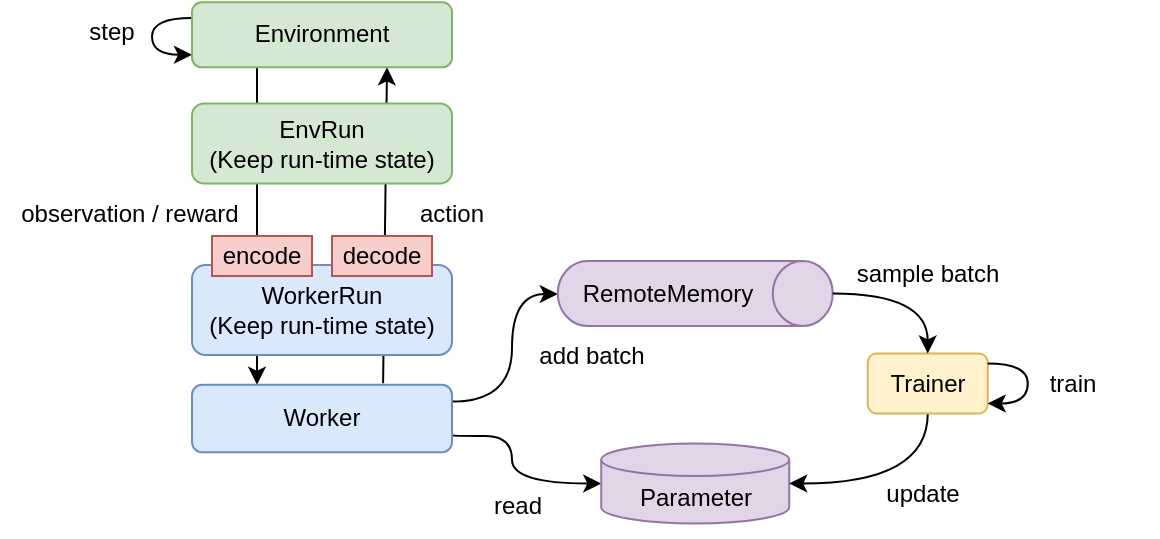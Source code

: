 <mxfile version="21.6.6" type="device" pages="3">
  <diagram id="8HCStm5KdboSv__WVgkv" name="sequence">
    <mxGraphModel dx="1364" dy="733" grid="1" gridSize="10" guides="1" tooltips="1" connect="1" arrows="1" fold="1" page="1" pageScale="1" pageWidth="827" pageHeight="1169" math="0" shadow="0">
      <root>
        <mxCell id="0" />
        <mxCell id="1" parent="0" />
        <mxCell id="Dz7MXjapaTTVEsUoQ1y9-11" style="rounded=0;orthogonalLoop=1;jettySize=auto;html=1;entryX=0.25;entryY=0;entryDx=0;entryDy=0;exitX=0.25;exitY=1;exitDx=0;exitDy=0;" parent="1" source="d1hqdmulXSLHXT-Yh-JI-24" target="Dz7MXjapaTTVEsUoQ1y9-10" edge="1">
          <mxGeometry relative="1" as="geometry">
            <mxPoint x="305" y="88.12" as="sourcePoint" />
            <mxPoint x="480" y="97.63" as="targetPoint" />
          </mxGeometry>
        </mxCell>
        <mxCell id="r9WT5VXXQhSiEH60edSq-6" style="rounded=0;orthogonalLoop=1;jettySize=auto;html=1;exitX=0.735;exitY=-0.021;exitDx=0;exitDy=0;exitPerimeter=0;entryX=0.75;entryY=1;entryDx=0;entryDy=0;" parent="1" source="Dz7MXjapaTTVEsUoQ1y9-10" target="d1hqdmulXSLHXT-Yh-JI-24" edge="1">
          <mxGeometry relative="1" as="geometry">
            <mxPoint x="431.13" y="81.89" as="sourcePoint" />
            <mxPoint x="365" y="71.89" as="targetPoint" />
          </mxGeometry>
        </mxCell>
        <mxCell id="Dz7MXjapaTTVEsUoQ1y9-25" style="edgeStyle=orthogonalEdgeStyle;curved=1;rounded=0;orthogonalLoop=1;jettySize=auto;html=1;exitX=0;exitY=0.5;exitDx=0;exitDy=0;exitPerimeter=0;endArrow=none;endFill=0;startArrow=classic;startFill=1;entryX=1;entryY=0.75;entryDx=0;entryDy=0;" parent="1" source="Dz7MXjapaTTVEsUoQ1y9-4" target="Dz7MXjapaTTVEsUoQ1y9-10" edge="1">
          <mxGeometry relative="1" as="geometry">
            <Array as="points">
              <mxPoint x="430" y="294" />
              <mxPoint x="430" y="270" />
              <mxPoint x="403" y="270" />
            </Array>
            <mxPoint x="427" y="260" as="targetPoint" />
          </mxGeometry>
        </mxCell>
        <mxCell id="Dz7MXjapaTTVEsUoQ1y9-4" value="Parameter" style="shape=cylinder3;whiteSpace=wrap;html=1;boundedLbl=1;backgroundOutline=1;size=8.143;fillColor=#e1d5e7;strokeColor=#9673a6;" parent="1" vertex="1">
          <mxGeometry x="474.62" y="273.75" width="94" height="40" as="geometry" />
        </mxCell>
        <mxCell id="Dz7MXjapaTTVEsUoQ1y9-23" style="edgeStyle=orthogonalEdgeStyle;curved=1;rounded=0;orthogonalLoop=1;jettySize=auto;html=1;exitX=0.5;exitY=1;exitDx=0;exitDy=0;entryX=1;entryY=0.5;entryDx=0;entryDy=0;entryPerimeter=0;" parent="1" source="Dz7MXjapaTTVEsUoQ1y9-6" target="Dz7MXjapaTTVEsUoQ1y9-4" edge="1">
          <mxGeometry relative="1" as="geometry" />
        </mxCell>
        <mxCell id="Dz7MXjapaTTVEsUoQ1y9-6" value="Trainer" style="rounded=1;whiteSpace=wrap;html=1;fillColor=#fff2cc;strokeColor=#d6b656;" parent="1" vertex="1">
          <mxGeometry x="607.87" y="228.75" width="60" height="30" as="geometry" />
        </mxCell>
        <mxCell id="Dz7MXjapaTTVEsUoQ1y9-7" style="edgeStyle=orthogonalEdgeStyle;rounded=0;orthogonalLoop=1;jettySize=auto;html=1;curved=1;exitX=0;exitY=0;exitDx=0;exitDy=0;" parent="1" edge="1">
          <mxGeometry relative="1" as="geometry">
            <Array as="points">
              <mxPoint x="250" y="61.39" />
              <mxPoint x="250" y="79.39" />
            </Array>
            <mxPoint x="270.001" y="61.021" as="sourcePoint" />
            <mxPoint x="270" y="79.39" as="targetPoint" />
          </mxGeometry>
        </mxCell>
        <mxCell id="Dz7MXjapaTTVEsUoQ1y9-8" value="step" style="text;html=1;strokeColor=none;fillColor=none;align=center;verticalAlign=middle;whiteSpace=wrap;rounded=0;" parent="1" vertex="1">
          <mxGeometry x="200" y="53.13" width="60" height="30" as="geometry" />
        </mxCell>
        <mxCell id="Dz7MXjapaTTVEsUoQ1y9-17" style="edgeStyle=orthogonalEdgeStyle;curved=1;rounded=0;orthogonalLoop=1;jettySize=auto;html=1;entryX=0.5;entryY=1;entryDx=0;entryDy=0;entryPerimeter=0;exitX=1;exitY=0.25;exitDx=0;exitDy=0;" parent="1" source="Dz7MXjapaTTVEsUoQ1y9-10" target="Dz7MXjapaTTVEsUoQ1y9-3" edge="1">
          <mxGeometry relative="1" as="geometry">
            <Array as="points">
              <mxPoint x="430" y="253" />
              <mxPoint x="430" y="199" />
              <mxPoint x="453" y="199" />
            </Array>
            <mxPoint x="450" y="194.695" as="sourcePoint" />
          </mxGeometry>
        </mxCell>
        <mxCell id="Dz7MXjapaTTVEsUoQ1y9-12" value="observation /&amp;nbsp;reward" style="text;html=1;strokeColor=none;fillColor=none;align=center;verticalAlign=middle;whiteSpace=wrap;rounded=0;" parent="1" vertex="1">
          <mxGeometry x="174" y="143.75" width="130" height="30" as="geometry" />
        </mxCell>
        <mxCell id="Dz7MXjapaTTVEsUoQ1y9-15" value="action" style="text;html=1;strokeColor=none;fillColor=none;align=center;verticalAlign=middle;whiteSpace=wrap;rounded=0;" parent="1" vertex="1">
          <mxGeometry x="370" y="143.75" width="60" height="30" as="geometry" />
        </mxCell>
        <mxCell id="Dz7MXjapaTTVEsUoQ1y9-16" value="" style="group" parent="1" vertex="1" connectable="0">
          <mxGeometry x="452.87" y="182.5" width="137.5" height="32.5" as="geometry" />
        </mxCell>
        <mxCell id="Dz7MXjapaTTVEsUoQ1y9-3" value="" style="shape=cylinder3;whiteSpace=wrap;html=1;boundedLbl=1;backgroundOutline=1;size=15;rotation=90;fillColor=#e1d5e7;strokeColor=#9673a6;" parent="Dz7MXjapaTTVEsUoQ1y9-16" vertex="1">
          <mxGeometry x="52.5" y="-52.5" width="32.5" height="137.5" as="geometry" />
        </mxCell>
        <mxCell id="Dz7MXjapaTTVEsUoQ1y9-5" value="RemoteMemory" style="text;html=1;strokeColor=none;fillColor=none;align=center;verticalAlign=middle;whiteSpace=wrap;rounded=0;" parent="Dz7MXjapaTTVEsUoQ1y9-16" vertex="1">
          <mxGeometry x="25" y="1.25" width="60" height="30" as="geometry" />
        </mxCell>
        <mxCell id="Dz7MXjapaTTVEsUoQ1y9-18" value="add batch" style="text;html=1;strokeColor=none;fillColor=none;align=center;verticalAlign=middle;whiteSpace=wrap;rounded=0;" parent="1" vertex="1">
          <mxGeometry x="440" y="215" width="60" height="30" as="geometry" />
        </mxCell>
        <mxCell id="Dz7MXjapaTTVEsUoQ1y9-19" style="edgeStyle=orthogonalEdgeStyle;curved=1;rounded=0;orthogonalLoop=1;jettySize=auto;html=1;exitX=0.5;exitY=0;exitDx=0;exitDy=0;exitPerimeter=0;entryX=0.5;entryY=0;entryDx=0;entryDy=0;" parent="1" source="Dz7MXjapaTTVEsUoQ1y9-3" target="Dz7MXjapaTTVEsUoQ1y9-6" edge="1">
          <mxGeometry relative="1" as="geometry" />
        </mxCell>
        <mxCell id="Dz7MXjapaTTVEsUoQ1y9-20" value="sample batch" style="text;html=1;strokeColor=none;fillColor=none;align=center;verticalAlign=middle;whiteSpace=wrap;rounded=0;" parent="1" vertex="1">
          <mxGeometry x="592.87" y="173.75" width="90" height="30" as="geometry" />
        </mxCell>
        <mxCell id="Dz7MXjapaTTVEsUoQ1y9-24" value="update" style="text;html=1;strokeColor=none;fillColor=none;align=center;verticalAlign=middle;whiteSpace=wrap;rounded=0;" parent="1" vertex="1">
          <mxGeometry x="592.87" y="283.75" width="85" height="30" as="geometry" />
        </mxCell>
        <mxCell id="Dz7MXjapaTTVEsUoQ1y9-26" value="read" style="text;html=1;strokeColor=none;fillColor=none;align=center;verticalAlign=middle;whiteSpace=wrap;rounded=0;" parent="1" vertex="1">
          <mxGeometry x="402.87" y="290" width="60" height="30" as="geometry" />
        </mxCell>
        <mxCell id="1H51r3odysx_p06SB7lt-1" style="edgeStyle=orthogonalEdgeStyle;curved=1;rounded=0;orthogonalLoop=1;jettySize=auto;html=1;" parent="1" source="Dz7MXjapaTTVEsUoQ1y9-6" target="Dz7MXjapaTTVEsUoQ1y9-6" edge="1">
          <mxGeometry relative="1" as="geometry">
            <mxPoint x="657.87" y="272.5" as="sourcePoint" />
            <mxPoint x="568.62" y="303.75" as="targetPoint" />
          </mxGeometry>
        </mxCell>
        <mxCell id="1H51r3odysx_p06SB7lt-2" value="train" style="text;html=1;strokeColor=none;fillColor=none;align=center;verticalAlign=middle;whiteSpace=wrap;rounded=0;" parent="1" vertex="1">
          <mxGeometry x="667.87" y="228.75" width="85" height="30" as="geometry" />
        </mxCell>
        <mxCell id="d1hqdmulXSLHXT-Yh-JI-24" value="Environment" style="rounded=1;whiteSpace=wrap;html=1;fillColor=#d5e8d4;strokeColor=#82b366;" parent="1" vertex="1">
          <mxGeometry x="270" y="53.13" width="130" height="32.51" as="geometry" />
        </mxCell>
        <mxCell id="r9WT5VXXQhSiEH60edSq-1" value="EnvRun&lt;br&gt;(Keep run-time state)" style="rounded=1;whiteSpace=wrap;html=1;fillColor=#d5e8d4;strokeColor=#82b366;" parent="1" vertex="1">
          <mxGeometry x="270" y="103.75" width="130" height="40" as="geometry" />
        </mxCell>
        <mxCell id="r9WT5VXXQhSiEH60edSq-2" value="WorkerRun&lt;br&gt;(Keep run-time state)" style="rounded=1;whiteSpace=wrap;html=1;fillColor=#dae8fc;strokeColor=#6c8ebf;" parent="1" vertex="1">
          <mxGeometry x="270" y="184.5" width="130" height="45" as="geometry" />
        </mxCell>
        <mxCell id="Dz7MXjapaTTVEsUoQ1y9-10" value="Worker" style="rounded=1;whiteSpace=wrap;html=1;fillColor=#dae8fc;strokeColor=#6c8ebf;" parent="1" vertex="1">
          <mxGeometry x="270" y="244.37" width="130" height="33.75" as="geometry" />
        </mxCell>
        <mxCell id="eSRxUEwJaX7oG8RVJNS5-2" value="decode" style="rounded=0;whiteSpace=wrap;html=1;fillColor=#f8cecc;strokeColor=#b85450;" parent="1" vertex="1">
          <mxGeometry x="340" y="170" width="50" height="20" as="geometry" />
        </mxCell>
        <mxCell id="eSRxUEwJaX7oG8RVJNS5-1" value="encode" style="rounded=0;whiteSpace=wrap;html=1;fillColor=#f8cecc;strokeColor=#b85450;" parent="1" vertex="1">
          <mxGeometry x="280" y="170" width="50" height="20" as="geometry" />
        </mxCell>
      </root>
    </mxGraphModel>
  </diagram>
  <diagram id="YnyO58ju2ZsBTfj123Jh" name="distributed">
    <mxGraphModel dx="1364" dy="733" grid="1" gridSize="10" guides="1" tooltips="1" connect="1" arrows="1" fold="1" page="1" pageScale="1" pageWidth="827" pageHeight="1169" math="0" shadow="0">
      <root>
        <mxCell id="Gu4-0b2xn2e90pc047bY-0" />
        <mxCell id="Gu4-0b2xn2e90pc047bY-1" parent="Gu4-0b2xn2e90pc047bY-0" />
        <mxCell id="szc0OzaTAx6EitnLWger-1" value="" style="rounded=0;whiteSpace=wrap;html=1;" parent="Gu4-0b2xn2e90pc047bY-1" vertex="1">
          <mxGeometry x="510" y="163.75" width="155" height="137.5" as="geometry" />
        </mxCell>
        <mxCell id="wtMo23867lj7A6iBCIME-0" value="" style="rounded=0;whiteSpace=wrap;html=1;" parent="Gu4-0b2xn2e90pc047bY-1" vertex="1">
          <mxGeometry x="60" y="110" width="290" height="110" as="geometry" />
        </mxCell>
        <mxCell id="RoZq5j0I4huKhHa5UfBf-0" style="edgeStyle=none;rounded=0;orthogonalLoop=1;jettySize=auto;html=1;exitX=1;exitY=0.5;exitDx=0;exitDy=0;startArrow=classic;startFill=1;" parent="Gu4-0b2xn2e90pc047bY-1" source="hCgiPdKvAsC8QuEQ23qE-1" target="hCgiPdKvAsC8QuEQ23qE-10" edge="1">
          <mxGeometry relative="1" as="geometry" />
        </mxCell>
        <mxCell id="hCgiPdKvAsC8QuEQ23qE-1" value="Environment" style="ellipse;whiteSpace=wrap;html=1;fillColor=#d5e8d4;strokeColor=#82b366;" parent="Gu4-0b2xn2e90pc047bY-1" vertex="1">
          <mxGeometry x="70" y="137.5" width="90" height="40" as="geometry" />
        </mxCell>
        <mxCell id="hCgiPdKvAsC8QuEQ23qE-4" style="rounded=0;orthogonalLoop=1;jettySize=auto;html=1;exitX=0.5;exitY=1;exitDx=0;exitDy=0;entryX=0.5;entryY=0;entryDx=0;entryDy=0;entryPerimeter=0;" parent="Gu4-0b2xn2e90pc047bY-1" source="hCgiPdKvAsC8QuEQ23qE-5" target="3Zu5WteFrr1FcEvkHmud-0" edge="1">
          <mxGeometry relative="1" as="geometry" />
        </mxCell>
        <mxCell id="9uBo-6KRhyvI6lXKB4fs-0" style="edgeStyle=orthogonalEdgeStyle;rounded=0;orthogonalLoop=1;jettySize=auto;html=1;curved=1;" parent="Gu4-0b2xn2e90pc047bY-1" source="hCgiPdKvAsC8QuEQ23qE-5" target="hCgiPdKvAsC8QuEQ23qE-14" edge="1">
          <mxGeometry relative="1" as="geometry" />
        </mxCell>
        <mxCell id="hCgiPdKvAsC8QuEQ23qE-5" value="Trainer" style="rounded=1;whiteSpace=wrap;html=1;fillColor=#fff2cc;strokeColor=#d6b656;" parent="Gu4-0b2xn2e90pc047bY-1" vertex="1">
          <mxGeometry x="572.25" y="194.38" width="70" height="38.75" as="geometry" />
        </mxCell>
        <mxCell id="hCgiPdKvAsC8QuEQ23qE-9" style="edgeStyle=orthogonalEdgeStyle;curved=1;rounded=0;orthogonalLoop=1;jettySize=auto;html=1;exitX=1;exitY=0.5;exitDx=0;exitDy=0;entryX=0.5;entryY=1;entryDx=0;entryDy=0;entryPerimeter=0;" parent="Gu4-0b2xn2e90pc047bY-1" source="hCgiPdKvAsC8QuEQ23qE-10" target="hCgiPdKvAsC8QuEQ23qE-14" edge="1">
          <mxGeometry relative="1" as="geometry" />
        </mxCell>
        <mxCell id="hCgiPdKvAsC8QuEQ23qE-10" value="Worker" style="rounded=1;whiteSpace=wrap;html=1;fillColor=#dae8fc;strokeColor=#6c8ebf;" parent="Gu4-0b2xn2e90pc047bY-1" vertex="1">
          <mxGeometry x="191" y="142.5" width="60" height="30" as="geometry" />
        </mxCell>
        <mxCell id="hCgiPdKvAsC8QuEQ23qE-13" value="" style="group" parent="Gu4-0b2xn2e90pc047bY-1" vertex="1" connectable="0">
          <mxGeometry x="420" y="110" width="105" height="135.14" as="geometry" />
        </mxCell>
        <mxCell id="hCgiPdKvAsC8QuEQ23qE-14" value="" style="shape=cylinder3;whiteSpace=wrap;html=1;boundedLbl=1;backgroundOutline=1;size=15;rotation=90;fillColor=#e1d5e7;strokeColor=#9673a6;" parent="hCgiPdKvAsC8QuEQ23qE-13" vertex="1">
          <mxGeometry x="33.96" y="-48.85" width="34.91" height="145.09" as="geometry" />
        </mxCell>
        <mxCell id="hCgiPdKvAsC8QuEQ23qE-15" value="[Server]&lt;br&gt;RemoteMemory" style="text;html=1;strokeColor=none;fillColor=none;align=center;verticalAlign=middle;whiteSpace=wrap;rounded=0;" parent="hCgiPdKvAsC8QuEQ23qE-13" vertex="1">
          <mxGeometry x="23.051" y="-2.838" width="45.818" height="53.077" as="geometry" />
        </mxCell>
        <mxCell id="9uBo-6KRhyvI6lXKB4fs-1" value="update batch" style="text;html=1;strokeColor=none;fillColor=none;align=center;verticalAlign=middle;whiteSpace=wrap;rounded=0;" parent="hCgiPdKvAsC8QuEQ23qE-13" vertex="1">
          <mxGeometry x="-21.13" y="70" width="90" height="30" as="geometry" />
        </mxCell>
        <mxCell id="hCgiPdKvAsC8QuEQ23qE-17" style="edgeStyle=orthogonalEdgeStyle;curved=1;rounded=0;orthogonalLoop=1;jettySize=auto;html=1;exitX=0.5;exitY=0;exitDx=0;exitDy=0;exitPerimeter=0;entryX=0.5;entryY=0;entryDx=0;entryDy=0;" parent="Gu4-0b2xn2e90pc047bY-1" source="hCgiPdKvAsC8QuEQ23qE-14" target="hCgiPdKvAsC8QuEQ23qE-5" edge="1">
          <mxGeometry relative="1" as="geometry" />
        </mxCell>
        <mxCell id="hCgiPdKvAsC8QuEQ23qE-18" value="sample batch" style="text;html=1;strokeColor=none;fillColor=none;align=center;verticalAlign=middle;whiteSpace=wrap;rounded=0;" parent="Gu4-0b2xn2e90pc047bY-1" vertex="1">
          <mxGeometry x="560.25" y="112.5" width="90" height="30" as="geometry" />
        </mxCell>
        <mxCell id="hCgiPdKvAsC8QuEQ23qE-19" value="update" style="text;html=1;strokeColor=none;fillColor=none;align=center;verticalAlign=middle;whiteSpace=wrap;rounded=0;" parent="Gu4-0b2xn2e90pc047bY-1" vertex="1">
          <mxGeometry x="535" y="226.88" width="85" height="30" as="geometry" />
        </mxCell>
        <mxCell id="tBLzW1-dSC8KAft304s7-12" style="rounded=0;orthogonalLoop=1;jettySize=auto;html=1;exitX=0;exitY=0.5;exitDx=0;exitDy=0;exitPerimeter=0;startArrow=none;startFill=0;entryX=1;entryY=0.5;entryDx=0;entryDy=0;" parent="Gu4-0b2xn2e90pc047bY-1" source="3Zu5WteFrr1FcEvkHmud-0" target="3Zu5WteFrr1FcEvkHmud-2" edge="1">
          <mxGeometry relative="1" as="geometry">
            <mxPoint x="505" y="278.13" as="targetPoint" />
          </mxGeometry>
        </mxCell>
        <mxCell id="3Zu5WteFrr1FcEvkHmud-0" value="Parameter" style="shape=cylinder3;whiteSpace=wrap;html=1;boundedLbl=1;backgroundOutline=1;size=8.143;fillColor=#e1d5e7;strokeColor=#9673a6;" parent="Gu4-0b2xn2e90pc047bY-1" vertex="1">
          <mxGeometry x="560.25" y="258.13" width="94" height="40" as="geometry" />
        </mxCell>
        <mxCell id="3Zu5WteFrr1FcEvkHmud-2" value="[Server]&lt;br&gt;RemoteBoard" style="rounded=1;whiteSpace=wrap;html=1;fillColor=#e1d5e7;strokeColor=#9673a6;" parent="Gu4-0b2xn2e90pc047bY-1" vertex="1">
          <mxGeometry x="390" y="259.69" width="110" height="36.87" as="geometry" />
        </mxCell>
        <mxCell id="3Zu5WteFrr1FcEvkHmud-5" value="write" style="text;html=1;strokeColor=none;fillColor=none;align=center;verticalAlign=middle;whiteSpace=wrap;rounded=0;" parent="Gu4-0b2xn2e90pc047bY-1" vertex="1">
          <mxGeometry x="487.25" y="250" width="85" height="30" as="geometry" />
        </mxCell>
        <mxCell id="AqlXkb-w7h_acBey4eJv-0" value="write" style="text;html=1;strokeColor=none;fillColor=none;align=center;verticalAlign=middle;whiteSpace=wrap;rounded=0;" parent="Gu4-0b2xn2e90pc047bY-1" vertex="1">
          <mxGeometry x="340" y="233.13" width="85" height="30" as="geometry" />
        </mxCell>
        <mxCell id="wtMo23867lj7A6iBCIME-1" value="TrainerProcess&lt;br&gt;" style="text;html=1;strokeColor=none;fillColor=none;align=center;verticalAlign=middle;whiteSpace=wrap;rounded=0;" parent="Gu4-0b2xn2e90pc047bY-1" vertex="1">
          <mxGeometry x="527" y="164.38" width="60" height="30" as="geometry" />
        </mxCell>
        <mxCell id="s0bxHy9ZseCvG_myIAhX-0" style="edgeStyle=orthogonalEdgeStyle;rounded=0;orthogonalLoop=1;jettySize=auto;html=1;exitX=0;exitY=0.5;exitDx=0;exitDy=0;exitPerimeter=0;entryX=0.5;entryY=1;entryDx=0;entryDy=0;startArrow=classic;startFill=1;endArrow=none;endFill=0;" parent="Gu4-0b2xn2e90pc047bY-1" source="hCgiPdKvAsC8QuEQ23qE-3" target="hCgiPdKvAsC8QuEQ23qE-10" edge="1">
          <mxGeometry relative="1" as="geometry" />
        </mxCell>
        <mxCell id="hCgiPdKvAsC8QuEQ23qE-3" value="Parameter" style="shape=cylinder3;whiteSpace=wrap;html=1;boundedLbl=1;backgroundOutline=1;size=8.143;fillColor=#e1d5e7;strokeColor=#9673a6;" parent="Gu4-0b2xn2e90pc047bY-1" vertex="1">
          <mxGeometry x="251" y="173.75" width="84" height="40" as="geometry" />
        </mxCell>
        <mxCell id="tBLzW1-dSC8KAft304s7-1" value="" style="rounded=0;whiteSpace=wrap;html=1;" parent="Gu4-0b2xn2e90pc047bY-1" vertex="1">
          <mxGeometry x="60" y="232.5" width="290" height="105" as="geometry" />
        </mxCell>
        <mxCell id="tBLzW1-dSC8KAft304s7-2" style="edgeStyle=none;rounded=0;orthogonalLoop=1;jettySize=auto;html=1;exitX=1;exitY=0.5;exitDx=0;exitDy=0;startArrow=classic;startFill=1;" parent="Gu4-0b2xn2e90pc047bY-1" source="tBLzW1-dSC8KAft304s7-3" target="tBLzW1-dSC8KAft304s7-4" edge="1">
          <mxGeometry relative="1" as="geometry" />
        </mxCell>
        <mxCell id="tBLzW1-dSC8KAft304s7-3" value="Environment" style="ellipse;whiteSpace=wrap;html=1;fillColor=#d5e8d4;strokeColor=#82b366;" parent="Gu4-0b2xn2e90pc047bY-1" vertex="1">
          <mxGeometry x="70" y="255" width="90" height="40" as="geometry" />
        </mxCell>
        <mxCell id="tBLzW1-dSC8KAft304s7-4" value="Worker" style="rounded=1;whiteSpace=wrap;html=1;fillColor=#dae8fc;strokeColor=#6c8ebf;" parent="Gu4-0b2xn2e90pc047bY-1" vertex="1">
          <mxGeometry x="191" y="260" width="60" height="30" as="geometry" />
        </mxCell>
        <mxCell id="tBLzW1-dSC8KAft304s7-5" value="add batch" style="text;html=1;strokeColor=none;fillColor=none;align=center;verticalAlign=middle;whiteSpace=wrap;rounded=0;" parent="Gu4-0b2xn2e90pc047bY-1" vertex="1">
          <mxGeometry x="354" y="90" width="60" height="30" as="geometry" />
        </mxCell>
        <mxCell id="tBLzW1-dSC8KAft304s7-7" value="ActorProcess2" style="text;html=1;strokeColor=none;fillColor=none;align=center;verticalAlign=middle;whiteSpace=wrap;rounded=0;" parent="Gu4-0b2xn2e90pc047bY-1" vertex="1">
          <mxGeometry x="85" y="307.5" width="60" height="30" as="geometry" />
        </mxCell>
        <mxCell id="tBLzW1-dSC8KAft304s7-8" style="edgeStyle=orthogonalEdgeStyle;rounded=0;orthogonalLoop=1;jettySize=auto;html=1;exitX=0;exitY=0.5;exitDx=0;exitDy=0;exitPerimeter=0;entryX=0.5;entryY=1;entryDx=0;entryDy=0;startArrow=classic;startFill=1;endArrow=none;endFill=0;" parent="Gu4-0b2xn2e90pc047bY-1" source="tBLzW1-dSC8KAft304s7-9" target="tBLzW1-dSC8KAft304s7-4" edge="1">
          <mxGeometry relative="1" as="geometry" />
        </mxCell>
        <mxCell id="tBLzW1-dSC8KAft304s7-9" value="Parameter" style="shape=cylinder3;whiteSpace=wrap;html=1;boundedLbl=1;backgroundOutline=1;size=8.143;fillColor=#e1d5e7;strokeColor=#9673a6;" parent="Gu4-0b2xn2e90pc047bY-1" vertex="1">
          <mxGeometry x="251" y="291.25" width="84" height="40" as="geometry" />
        </mxCell>
        <mxCell id="3Zu5WteFrr1FcEvkHmud-4" style="edgeStyle=orthogonalEdgeStyle;curved=1;rounded=0;orthogonalLoop=1;jettySize=auto;html=1;exitX=0;exitY=0.5;exitDx=0;exitDy=0;entryX=1;entryY=0.5;entryDx=0;entryDy=0;entryPerimeter=0;" parent="Gu4-0b2xn2e90pc047bY-1" source="3Zu5WteFrr1FcEvkHmud-2" target="tBLzW1-dSC8KAft304s7-9" edge="1">
          <mxGeometry relative="1" as="geometry">
            <mxPoint x="340" y="280" as="targetPoint" />
          </mxGeometry>
        </mxCell>
        <mxCell id="tBLzW1-dSC8KAft304s7-11" style="edgeStyle=orthogonalEdgeStyle;curved=1;rounded=0;orthogonalLoop=1;jettySize=auto;html=1;exitX=0;exitY=0.5;exitDx=0;exitDy=0;entryX=1;entryY=0.5;entryDx=0;entryDy=0;entryPerimeter=0;" parent="Gu4-0b2xn2e90pc047bY-1" source="3Zu5WteFrr1FcEvkHmud-2" target="hCgiPdKvAsC8QuEQ23qE-3" edge="1">
          <mxGeometry relative="1" as="geometry">
            <mxPoint x="430" y="289.375" as="sourcePoint" />
            <mxPoint x="345" y="338.75" as="targetPoint" />
          </mxGeometry>
        </mxCell>
        <mxCell id="szc0OzaTAx6EitnLWger-0" style="edgeStyle=orthogonalEdgeStyle;curved=1;rounded=0;orthogonalLoop=1;jettySize=auto;html=1;exitX=1;exitY=0.5;exitDx=0;exitDy=0;entryX=0.5;entryY=1;entryDx=0;entryDy=0;entryPerimeter=0;" parent="Gu4-0b2xn2e90pc047bY-1" source="tBLzW1-dSC8KAft304s7-4" target="hCgiPdKvAsC8QuEQ23qE-14" edge="1">
          <mxGeometry relative="1" as="geometry">
            <mxPoint x="270" y="172.5" as="sourcePoint" />
            <mxPoint x="397.75" y="155" as="targetPoint" />
            <Array as="points">
              <mxPoint x="360" y="275" />
              <mxPoint x="360" y="134" />
            </Array>
          </mxGeometry>
        </mxCell>
        <mxCell id="szc0OzaTAx6EitnLWger-2" value="ActorProcess1" style="text;html=1;strokeColor=none;fillColor=none;align=center;verticalAlign=middle;whiteSpace=wrap;rounded=0;" parent="Gu4-0b2xn2e90pc047bY-1" vertex="1">
          <mxGeometry x="85" y="190" width="60" height="30" as="geometry" />
        </mxCell>
        <mxCell id="OitwZkqVeGQr4RYmDPEj-0" value="read" style="text;html=1;strokeColor=none;fillColor=none;align=center;verticalAlign=middle;whiteSpace=wrap;rounded=0;" parent="Gu4-0b2xn2e90pc047bY-1" vertex="1">
          <mxGeometry x="178.5" y="190" width="85" height="30" as="geometry" />
        </mxCell>
        <mxCell id="OitwZkqVeGQr4RYmDPEj-1" value="read" style="text;html=1;strokeColor=none;fillColor=none;align=center;verticalAlign=middle;whiteSpace=wrap;rounded=0;" parent="Gu4-0b2xn2e90pc047bY-1" vertex="1">
          <mxGeometry x="178.5" y="307.5" width="85" height="30" as="geometry" />
        </mxCell>
        <mxCell id="kCqVgma3XV1lT6b6pAQM-0" value="Actor2" style="text;html=1;strokeColor=none;fillColor=none;align=center;verticalAlign=middle;whiteSpace=wrap;rounded=0;" parent="Gu4-0b2xn2e90pc047bY-1" vertex="1">
          <mxGeometry x="166" y="230" width="85" height="30" as="geometry" />
        </mxCell>
        <mxCell id="poEfYwCH7WY_hgwnwSG5-0" value="Actor1" style="text;html=1;strokeColor=none;fillColor=none;align=center;verticalAlign=middle;whiteSpace=wrap;rounded=0;" parent="Gu4-0b2xn2e90pc047bY-1" vertex="1">
          <mxGeometry x="162.5" y="107.5" width="85" height="30" as="geometry" />
        </mxCell>
        <mxCell id="Nvs9mhA8swCKkjgWe2Xr-0" value="・・・" style="text;html=1;strokeColor=none;fillColor=none;align=center;verticalAlign=middle;whiteSpace=wrap;rounded=0;fontStyle=0" parent="Gu4-0b2xn2e90pc047bY-1" vertex="1">
          <mxGeometry x="160" y="350" width="85" height="30" as="geometry" />
        </mxCell>
      </root>
    </mxGraphModel>
  </diagram>
  <diagram id="8ljoofoabtsPVLnk0Y_w" name="multiplay">
    <mxGraphModel dx="1364" dy="733" grid="1" gridSize="10" guides="1" tooltips="1" connect="1" arrows="1" fold="1" page="1" pageScale="1" pageWidth="827" pageHeight="1169" math="0" shadow="0">
      <root>
        <mxCell id="-tAiIZP5slMnOxf2c5f_-0" />
        <mxCell id="-tAiIZP5slMnOxf2c5f_-1" parent="-tAiIZP5slMnOxf2c5f_-0" />
        <mxCell id="Lr9z2r6yjGcZo_QZBl7X-0" value="" style="rounded=0;whiteSpace=wrap;html=1;" parent="-tAiIZP5slMnOxf2c5f_-1" vertex="1">
          <mxGeometry x="149.5" y="330" width="370.5" height="120" as="geometry" />
        </mxCell>
        <mxCell id="Lr9z2r6yjGcZo_QZBl7X-3" value="WorkerA" style="rounded=1;whiteSpace=wrap;html=1;fillColor=#dae8fc;strokeColor=#6c8ebf;" parent="-tAiIZP5slMnOxf2c5f_-1" vertex="1">
          <mxGeometry x="450" y="350" width="60" height="30" as="geometry" />
        </mxCell>
        <mxCell id="Lr9z2r6yjGcZo_QZBl7X-8" value="Actor" style="text;html=1;strokeColor=none;fillColor=none;align=center;verticalAlign=middle;whiteSpace=wrap;rounded=0;" parent="-tAiIZP5slMnOxf2c5f_-1" vertex="1">
          <mxGeometry x="142" y="330" width="85" height="30" as="geometry" />
        </mxCell>
        <mxCell id="vBa4fYk8NrU3yPCKN6xu-12" style="rounded=0;orthogonalLoop=1;jettySize=auto;html=1;exitX=1;exitY=0.5;exitDx=0;exitDy=0;entryX=0;entryY=0.5;entryDx=0;entryDy=0;dashed=1;" parent="-tAiIZP5slMnOxf2c5f_-1" source="rAPJDmcHNUlQ_y6YH2tv-0" target="vBa4fYk8NrU3yPCKN6xu-11" edge="1">
          <mxGeometry relative="1" as="geometry" />
        </mxCell>
        <mxCell id="rAPJDmcHNUlQ_y6YH2tv-0" value="Player1" style="rounded=1;whiteSpace=wrap;html=1;fillColor=#dae8fc;strokeColor=#6c8ebf;" parent="-tAiIZP5slMnOxf2c5f_-1" vertex="1">
          <mxGeometry x="280.75" y="350" width="60" height="30" as="geometry" />
        </mxCell>
        <mxCell id="Fywf5wE0uVQSaH7Zr0TA-0" value="WorkerB" style="rounded=1;whiteSpace=wrap;html=1;fillColor=#dae8fc;strokeColor=#6c8ebf;" parent="-tAiIZP5slMnOxf2c5f_-1" vertex="1">
          <mxGeometry x="450" y="390" width="60" height="30" as="geometry" />
        </mxCell>
        <mxCell id="Fywf5wE0uVQSaH7Zr0TA-1" value="Player2" style="rounded=1;whiteSpace=wrap;html=1;fillColor=#dae8fc;strokeColor=#6c8ebf;" parent="-tAiIZP5slMnOxf2c5f_-1" vertex="1">
          <mxGeometry x="280.75" y="390" width="60" height="30" as="geometry" />
        </mxCell>
        <mxCell id="Fywf5wE0uVQSaH7Zr0TA-2" value="・・・" style="text;html=1;strokeColor=none;fillColor=none;align=center;verticalAlign=middle;whiteSpace=wrap;rounded=0;" parent="-tAiIZP5slMnOxf2c5f_-1" vertex="1">
          <mxGeometry x="455" y="420" width="50" height="30" as="geometry" />
        </mxCell>
        <mxCell id="Fywf5wE0uVQSaH7Zr0TA-3" value="・・・" style="text;html=1;strokeColor=none;fillColor=none;align=center;verticalAlign=middle;whiteSpace=wrap;rounded=0;" parent="-tAiIZP5slMnOxf2c5f_-1" vertex="1">
          <mxGeometry x="285.75" y="420" width="50" height="30" as="geometry" />
        </mxCell>
        <mxCell id="vBa4fYk8NrU3yPCKN6xu-3" style="rounded=0;orthogonalLoop=1;jettySize=auto;html=1;exitX=1;exitY=0.5;exitDx=0;exitDy=0;entryX=0;entryY=0.5;entryDx=0;entryDy=0;" parent="-tAiIZP5slMnOxf2c5f_-1" source="vBa4fYk8NrU3yPCKN6xu-1" target="rAPJDmcHNUlQ_y6YH2tv-0" edge="1">
          <mxGeometry relative="1" as="geometry" />
        </mxCell>
        <mxCell id="vBa4fYk8NrU3yPCKN6xu-4" style="rounded=0;orthogonalLoop=1;jettySize=auto;html=1;exitX=1;exitY=0.5;exitDx=0;exitDy=0;entryX=0;entryY=0.5;entryDx=0;entryDy=0;" parent="-tAiIZP5slMnOxf2c5f_-1" source="vBa4fYk8NrU3yPCKN6xu-1" target="Fywf5wE0uVQSaH7Zr0TA-1" edge="1">
          <mxGeometry relative="1" as="geometry" />
        </mxCell>
        <mxCell id="vBa4fYk8NrU3yPCKN6xu-1" value="Environment" style="rounded=1;whiteSpace=wrap;html=1;fillColor=#d5e8d4;strokeColor=#82b366;" parent="-tAiIZP5slMnOxf2c5f_-1" vertex="1">
          <mxGeometry x="160" y="371.26" width="95.5" height="28.74" as="geometry" />
        </mxCell>
        <mxCell id="vBa4fYk8NrU3yPCKN6xu-10" value="Shuffling is achieved by changing the association between Player and Worker." style="text;html=1;strokeColor=none;fillColor=none;align=center;verticalAlign=middle;whiteSpace=wrap;rounded=0;" parent="-tAiIZP5slMnOxf2c5f_-1" vertex="1">
          <mxGeometry x="280.75" y="440" width="229.25" height="55" as="geometry" />
        </mxCell>
        <mxCell id="vBa4fYk8NrU3yPCKN6xu-11" value="relation&lt;br&gt;table" style="rounded=0;whiteSpace=wrap;html=1;" parent="-tAiIZP5slMnOxf2c5f_-1" vertex="1">
          <mxGeometry x="363.25" y="370" width="60" height="30" as="geometry" />
        </mxCell>
        <mxCell id="vBa4fYk8NrU3yPCKN6xu-13" style="rounded=0;orthogonalLoop=1;jettySize=auto;html=1;exitX=1;exitY=0.5;exitDx=0;exitDy=0;entryX=0;entryY=0.5;entryDx=0;entryDy=0;dashed=1;" parent="-tAiIZP5slMnOxf2c5f_-1" source="Fywf5wE0uVQSaH7Zr0TA-1" target="vBa4fYk8NrU3yPCKN6xu-11" edge="1">
          <mxGeometry relative="1" as="geometry">
            <mxPoint x="351" y="375" as="sourcePoint" />
            <mxPoint x="380" y="395" as="targetPoint" />
          </mxGeometry>
        </mxCell>
        <mxCell id="vBa4fYk8NrU3yPCKN6xu-14" style="rounded=0;orthogonalLoop=1;jettySize=auto;html=1;exitX=1;exitY=0.5;exitDx=0;exitDy=0;entryX=0;entryY=0.5;entryDx=0;entryDy=0;dashed=1;" parent="-tAiIZP5slMnOxf2c5f_-1" source="vBa4fYk8NrU3yPCKN6xu-11" target="Lr9z2r6yjGcZo_QZBl7X-3" edge="1">
          <mxGeometry relative="1" as="geometry">
            <mxPoint x="351" y="375" as="sourcePoint" />
            <mxPoint x="373" y="395" as="targetPoint" />
          </mxGeometry>
        </mxCell>
        <mxCell id="vBa4fYk8NrU3yPCKN6xu-15" style="rounded=0;orthogonalLoop=1;jettySize=auto;html=1;exitX=1;exitY=0.5;exitDx=0;exitDy=0;entryX=0;entryY=0.5;entryDx=0;entryDy=0;dashed=1;" parent="-tAiIZP5slMnOxf2c5f_-1" source="vBa4fYk8NrU3yPCKN6xu-11" target="Fywf5wE0uVQSaH7Zr0TA-0" edge="1">
          <mxGeometry relative="1" as="geometry">
            <mxPoint x="433" y="395" as="sourcePoint" />
            <mxPoint x="460" y="375" as="targetPoint" />
          </mxGeometry>
        </mxCell>
      </root>
    </mxGraphModel>
  </diagram>
</mxfile>
